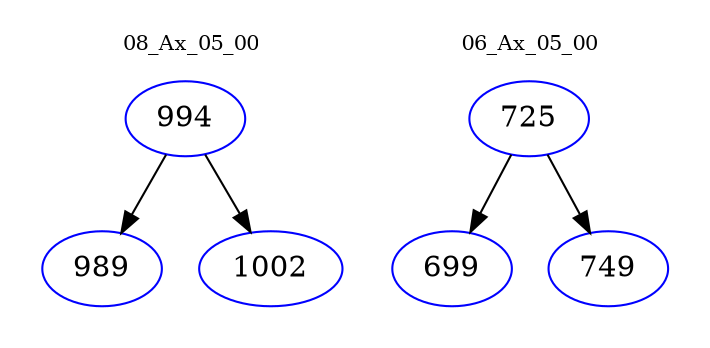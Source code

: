 digraph{
subgraph cluster_0 {
color = white
label = "08_Ax_05_00";
fontsize=10;
T0_994 [label="994", color="blue"]
T0_994 -> T0_989 [color="black"]
T0_989 [label="989", color="blue"]
T0_994 -> T0_1002 [color="black"]
T0_1002 [label="1002", color="blue"]
}
subgraph cluster_1 {
color = white
label = "06_Ax_05_00";
fontsize=10;
T1_725 [label="725", color="blue"]
T1_725 -> T1_699 [color="black"]
T1_699 [label="699", color="blue"]
T1_725 -> T1_749 [color="black"]
T1_749 [label="749", color="blue"]
}
}

